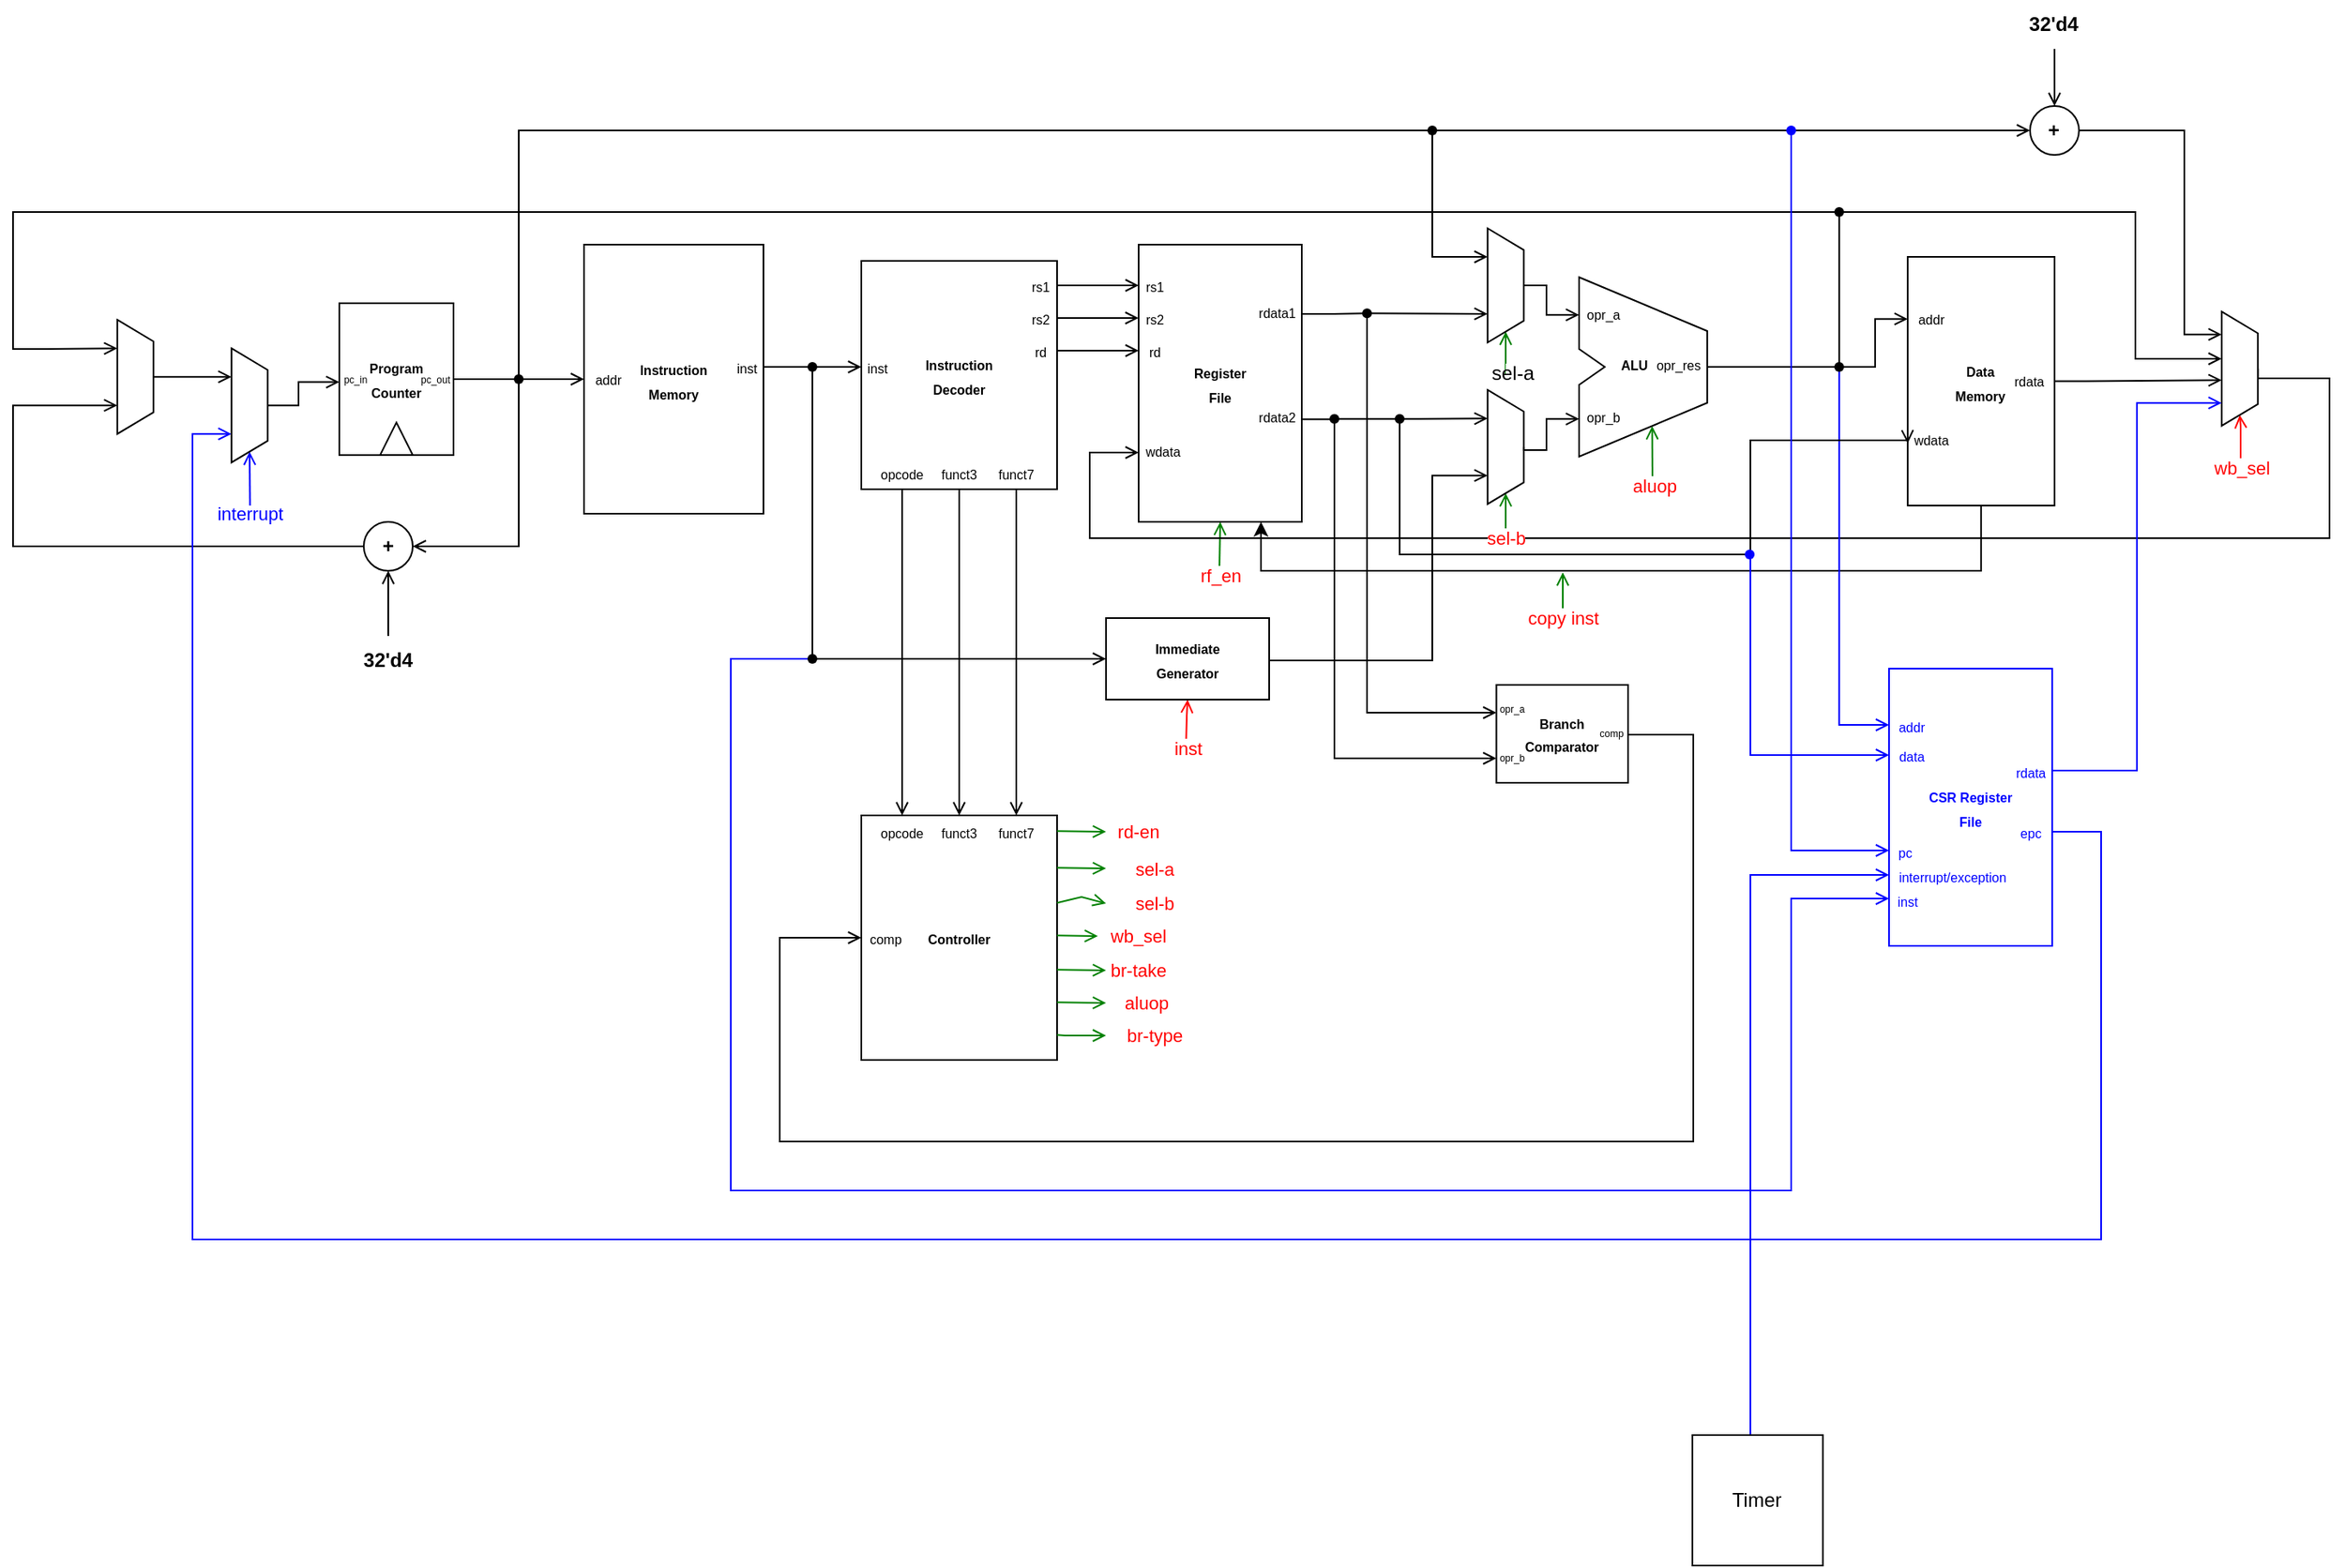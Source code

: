 <mxfile version="22.1.7" type="device">
  <diagram name="Page-1" id="FQ7vzqULt2XKo3BVyRkS">
    <mxGraphModel dx="1818" dy="390" grid="1" gridSize="10" guides="1" tooltips="1" connect="1" arrows="1" fold="1" page="1" pageScale="1" pageWidth="850" pageHeight="1100" math="0" shadow="0">
      <root>
        <mxCell id="0" />
        <mxCell id="1" parent="0" />
        <mxCell id="e-6Uy4bW49nk9TyTIGqh-1" style="edgeStyle=orthogonalEdgeStyle;shape=connector;rounded=0;orthogonalLoop=1;jettySize=auto;html=1;exitX=0.5;exitY=1;exitDx=0;exitDy=0;exitPerimeter=0;labelBackgroundColor=default;strokeColor=GREEN;align=center;verticalAlign=middle;fontFamily=Helvetica;fontSize=11;fontColor=blue;endArrow=open;entryX=0.5;entryY=1;entryDx=0;entryDy=0;entryPerimeter=0;endFill=0;" edge="1" parent="1" target="e-6Uy4bW49nk9TyTIGqh-3">
          <mxGeometry relative="1" as="geometry">
            <mxPoint x="454.5" y="420" as="sourcePoint" />
          </mxGeometry>
        </mxCell>
        <mxCell id="e-6Uy4bW49nk9TyTIGqh-2" value="&lt;font color=&quot;#ff0000&quot;&gt;rf_en&lt;/font&gt;" style="edgeLabel;html=1;align=center;verticalAlign=middle;resizable=0;points=[];fontSize=11;fontFamily=Helvetica;fontColor=default;strokeColor=#330066;" connectable="0" vertex="1" parent="e-6Uy4bW49nk9TyTIGqh-1">
          <mxGeometry x="-0.74" relative="1" as="geometry">
            <mxPoint y="6" as="offset" />
          </mxGeometry>
        </mxCell>
        <mxCell id="e-6Uy4bW49nk9TyTIGqh-3" value="&lt;b style=&quot;font-size: 8px;&quot;&gt;Register &lt;br&gt;File&lt;/b&gt;" style="rounded=0;whiteSpace=wrap;html=1;points=[[0,0,0,0,0],[0,0.25,0,0,0],[0,0.5,0,0,0],[0,0.75,0,0,0],[0,1,0,0,0],[0.25,0,0,0,0],[0.25,1,0,0,0],[0.5,0,0,0,0],[0.5,1,0,0,0],[0.75,0,0,0,0],[0.75,1,0,0,0],[1,0,0,0,0],[1,0.25,0,0,0],[1,0.5,0,0,0],[1,0.63,0,0,0],[1,0.75,0,0,0],[1,1,0,0,0]];" vertex="1" parent="1">
          <mxGeometry x="405" y="220" width="100" height="170" as="geometry" />
        </mxCell>
        <mxCell id="e-6Uy4bW49nk9TyTIGqh-4" value="&lt;b style=&quot;font-size: 8px;&quot;&gt;Instruction &lt;br&gt;Memory&lt;/b&gt;" style="rounded=0;whiteSpace=wrap;html=1;" vertex="1" parent="1">
          <mxGeometry x="65" y="220" width="110" height="165" as="geometry" />
        </mxCell>
        <mxCell id="e-6Uy4bW49nk9TyTIGqh-5" value="&lt;font style=&quot;font-size: 8px;&quot;&gt;&lt;b&gt;Instruction&lt;br&gt;Decoder&lt;/b&gt;&lt;/font&gt;" style="rounded=0;whiteSpace=wrap;html=1;" vertex="1" parent="1">
          <mxGeometry x="235" y="230" width="120" height="140" as="geometry" />
        </mxCell>
        <mxCell id="e-6Uy4bW49nk9TyTIGqh-6" style="edgeStyle=orthogonalEdgeStyle;rounded=0;orthogonalLoop=1;jettySize=auto;html=1;exitX=1;exitY=0.5;exitDx=0;exitDy=0;entryX=0;entryY=0.5;entryDx=0;entryDy=0;endArrow=open;endFill=0;" edge="1" parent="1" source="e-6Uy4bW49nk9TyTIGqh-18" target="e-6Uy4bW49nk9TyTIGqh-17">
          <mxGeometry relative="1" as="geometry" />
        </mxCell>
        <mxCell id="e-6Uy4bW49nk9TyTIGqh-7" value="&lt;font style=&quot;font-size: 8px;&quot;&gt;rs1&lt;/font&gt;" style="text;html=1;strokeColor=none;fillColor=none;align=center;verticalAlign=middle;whiteSpace=wrap;rounded=0;" vertex="1" parent="1">
          <mxGeometry x="405" y="240" width="20" height="10" as="geometry" />
        </mxCell>
        <mxCell id="e-6Uy4bW49nk9TyTIGqh-8" value="&lt;font style=&quot;font-size: 8px;&quot;&gt;rs2&lt;/font&gt;" style="text;html=1;strokeColor=none;fillColor=none;align=center;verticalAlign=middle;whiteSpace=wrap;rounded=0;" vertex="1" parent="1">
          <mxGeometry x="405" y="265" width="20" as="geometry" />
        </mxCell>
        <mxCell id="e-6Uy4bW49nk9TyTIGqh-9" value="&lt;font style=&quot;font-size: 8px;&quot;&gt;rd&lt;/font&gt;" style="text;html=1;strokeColor=none;fillColor=none;align=center;verticalAlign=middle;whiteSpace=wrap;rounded=0;" vertex="1" parent="1">
          <mxGeometry x="405" y="280" width="20" height="10" as="geometry" />
        </mxCell>
        <mxCell id="e-6Uy4bW49nk9TyTIGqh-10" value="&lt;font style=&quot;font-size: 8px;&quot;&gt;wdata&lt;/font&gt;" style="text;html=1;strokeColor=none;fillColor=none;align=center;verticalAlign=middle;whiteSpace=wrap;rounded=0;" vertex="1" parent="1">
          <mxGeometry x="405" y="341.1" width="30" height="10" as="geometry" />
        </mxCell>
        <mxCell id="e-6Uy4bW49nk9TyTIGqh-11" value="" style="endArrow=open;html=1;rounded=0;entryX=0;entryY=0.5;entryDx=0;entryDy=0;exitX=1;exitY=0.5;exitDx=0;exitDy=0;endFill=0;" edge="1" parent="1" source="e-6Uy4bW49nk9TyTIGqh-14" target="e-6Uy4bW49nk9TyTIGqh-7">
          <mxGeometry width="50" height="50" relative="1" as="geometry">
            <mxPoint x="355" y="250" as="sourcePoint" />
            <mxPoint x="405" y="200" as="targetPoint" />
          </mxGeometry>
        </mxCell>
        <mxCell id="e-6Uy4bW49nk9TyTIGqh-12" value="" style="endArrow=open;html=1;rounded=0;entryX=-0.004;entryY=0;entryDx=0;entryDy=0;entryPerimeter=0;exitX=1;exitY=0.5;exitDx=0;exitDy=0;endFill=0;" edge="1" parent="1" source="e-6Uy4bW49nk9TyTIGqh-16" target="e-6Uy4bW49nk9TyTIGqh-8">
          <mxGeometry width="50" height="50" relative="1" as="geometry">
            <mxPoint x="355" y="265" as="sourcePoint" />
            <mxPoint x="415" y="245" as="targetPoint" />
          </mxGeometry>
        </mxCell>
        <mxCell id="e-6Uy4bW49nk9TyTIGqh-13" value="" style="endArrow=open;html=1;rounded=0;exitX=1;exitY=0.5;exitDx=0;exitDy=0;entryX=0;entryY=0.5;entryDx=0;entryDy=0;endFill=0;" edge="1" parent="1" source="e-6Uy4bW49nk9TyTIGqh-15" target="e-6Uy4bW49nk9TyTIGqh-9">
          <mxGeometry width="50" height="50" relative="1" as="geometry">
            <mxPoint x="375" y="275" as="sourcePoint" />
            <mxPoint x="425" y="225" as="targetPoint" />
          </mxGeometry>
        </mxCell>
        <mxCell id="e-6Uy4bW49nk9TyTIGqh-14" value="&lt;font style=&quot;font-size: 8px;&quot;&gt;rs1&lt;/font&gt;" style="text;html=1;strokeColor=none;fillColor=none;align=center;verticalAlign=middle;whiteSpace=wrap;rounded=0;" vertex="1" parent="1">
          <mxGeometry x="335" y="240" width="20" height="10" as="geometry" />
        </mxCell>
        <mxCell id="e-6Uy4bW49nk9TyTIGqh-15" value="&lt;font style=&quot;font-size: 8px;&quot;&gt;rd&lt;/font&gt;" style="text;html=1;strokeColor=none;fillColor=none;align=center;verticalAlign=middle;whiteSpace=wrap;rounded=0;" vertex="1" parent="1">
          <mxGeometry x="335" y="280" width="20" height="10" as="geometry" />
        </mxCell>
        <mxCell id="e-6Uy4bW49nk9TyTIGqh-16" value="&lt;font style=&quot;font-size: 8px;&quot;&gt;rs2&lt;/font&gt;" style="text;html=1;strokeColor=none;fillColor=none;align=center;verticalAlign=middle;whiteSpace=wrap;rounded=0;" vertex="1" parent="1">
          <mxGeometry x="335" y="260" width="20" height="10" as="geometry" />
        </mxCell>
        <mxCell id="e-6Uy4bW49nk9TyTIGqh-17" value="&lt;font style=&quot;font-size: 8px;&quot;&gt;inst&lt;/font&gt;" style="text;html=1;strokeColor=none;fillColor=none;align=center;verticalAlign=middle;whiteSpace=wrap;rounded=0;" vertex="1" parent="1">
          <mxGeometry x="235" y="290" width="20" height="10" as="geometry" />
        </mxCell>
        <mxCell id="e-6Uy4bW49nk9TyTIGqh-18" value="&lt;font style=&quot;font-size: 8px;&quot;&gt;inst&lt;/font&gt;" style="text;html=1;strokeColor=none;fillColor=none;align=center;verticalAlign=middle;whiteSpace=wrap;rounded=0;" vertex="1" parent="1">
          <mxGeometry x="155" y="290" width="20" height="10" as="geometry" />
        </mxCell>
        <mxCell id="e-6Uy4bW49nk9TyTIGqh-19" style="edgeStyle=orthogonalEdgeStyle;rounded=0;orthogonalLoop=1;jettySize=auto;html=1;entryX=0.5;entryY=0;entryDx=0;entryDy=0;endArrow=open;endFill=0;" edge="1" parent="1" source="e-6Uy4bW49nk9TyTIGqh-20" target="e-6Uy4bW49nk9TyTIGqh-28">
          <mxGeometry relative="1" as="geometry">
            <mxPoint x="375" y="600.92" as="targetPoint" />
            <Array as="points">
              <mxPoint x="260" y="570" />
              <mxPoint x="260" y="570" />
            </Array>
          </mxGeometry>
        </mxCell>
        <mxCell id="e-6Uy4bW49nk9TyTIGqh-20" value="&lt;font style=&quot;font-size: 8px;&quot;&gt;opcode&lt;/font&gt;" style="text;html=1;strokeColor=none;fillColor=none;align=center;verticalAlign=middle;whiteSpace=wrap;rounded=0;" vertex="1" parent="1">
          <mxGeometry x="245" y="350" width="30" height="20" as="geometry" />
        </mxCell>
        <mxCell id="e-6Uy4bW49nk9TyTIGqh-21" style="edgeStyle=orthogonalEdgeStyle;rounded=0;orthogonalLoop=1;jettySize=auto;html=1;exitX=0.5;exitY=1;exitDx=0;exitDy=0;entryX=0.5;entryY=0;entryDx=0;entryDy=0;endArrow=open;endFill=0;" edge="1" parent="1" source="e-6Uy4bW49nk9TyTIGqh-22" target="e-6Uy4bW49nk9TyTIGqh-29">
          <mxGeometry relative="1" as="geometry" />
        </mxCell>
        <mxCell id="e-6Uy4bW49nk9TyTIGqh-22" value="&lt;font style=&quot;font-size: 8px;&quot;&gt;funct3&lt;/font&gt;" style="text;html=1;strokeColor=none;fillColor=none;align=center;verticalAlign=middle;whiteSpace=wrap;rounded=0;" vertex="1" parent="1">
          <mxGeometry x="280" y="350" width="30" height="20" as="geometry" />
        </mxCell>
        <mxCell id="e-6Uy4bW49nk9TyTIGqh-23" style="edgeStyle=orthogonalEdgeStyle;rounded=0;orthogonalLoop=1;jettySize=auto;html=1;exitX=0.5;exitY=1;exitDx=0;exitDy=0;entryX=0.5;entryY=0;entryDx=0;entryDy=0;endArrow=open;endFill=0;" edge="1" parent="1" source="e-6Uy4bW49nk9TyTIGqh-24" target="e-6Uy4bW49nk9TyTIGqh-30">
          <mxGeometry relative="1" as="geometry" />
        </mxCell>
        <mxCell id="e-6Uy4bW49nk9TyTIGqh-24" value="&lt;font style=&quot;font-size: 8px;&quot;&gt;funct7&lt;/font&gt;" style="text;html=1;strokeColor=none;fillColor=none;align=center;verticalAlign=middle;whiteSpace=wrap;rounded=0;" vertex="1" parent="1">
          <mxGeometry x="315" y="350" width="30" height="20" as="geometry" />
        </mxCell>
        <mxCell id="e-6Uy4bW49nk9TyTIGqh-25" style="edgeStyle=orthogonalEdgeStyle;rounded=0;orthogonalLoop=1;jettySize=auto;html=1;entryX=0.57;entryY=0.83;entryDx=0;entryDy=0;entryPerimeter=0;strokeColor=GREEN;endArrow=open;endFill=0;" edge="1" parent="1" target="e-6Uy4bW49nk9TyTIGqh-32">
          <mxGeometry relative="1" as="geometry">
            <mxPoint x="685" y="400" as="targetPoint" />
            <mxPoint x="720" y="370" as="sourcePoint" />
          </mxGeometry>
        </mxCell>
        <mxCell id="e-6Uy4bW49nk9TyTIGqh-26" value="&lt;font color=&quot;#ff0000&quot;&gt;aluop&lt;/font&gt;" style="edgeLabel;html=1;align=center;verticalAlign=middle;resizable=0;points=[];fontSize=11;fontFamily=Helvetica;fontColor=GREEN;" connectable="0" vertex="1" parent="e-6Uy4bW49nk9TyTIGqh-25">
          <mxGeometry x="-0.888" relative="1" as="geometry">
            <mxPoint x="1" as="offset" />
          </mxGeometry>
        </mxCell>
        <mxCell id="e-6Uy4bW49nk9TyTIGqh-27" value="&lt;font style=&quot;font-size: 8px;&quot;&gt;&lt;b&gt;Controller&lt;/b&gt;&lt;/font&gt;" style="rounded=0;whiteSpace=wrap;html=1;points=[[0,0,0,0,0],[0,0.25,0,0,0],[0,0.5,0,0,0],[0,0.75,0,0,0],[0,1,0,0,0],[0.25,0,0,0,0],[0.25,1,0,0,0],[0.5,0,0,0,0],[0.5,1,0,0,0],[0.75,0,0,0,0],[0.75,1,0,0,0],[1,0.12,0,0,0],[1,0.31,0,0,0],[1,0.5,0,0,0],[1,0.69,0,0,0],[1,0.88,0,0,0]];" vertex="1" parent="1">
          <mxGeometry x="235" y="570" width="120" height="150" as="geometry" />
        </mxCell>
        <mxCell id="e-6Uy4bW49nk9TyTIGqh-28" value="&lt;font style=&quot;font-size: 8px;&quot;&gt;opcode&lt;/font&gt;" style="text;html=1;strokeColor=none;fillColor=none;align=center;verticalAlign=middle;whiteSpace=wrap;rounded=0;" vertex="1" parent="1">
          <mxGeometry x="245" y="570" width="30" height="20" as="geometry" />
        </mxCell>
        <mxCell id="e-6Uy4bW49nk9TyTIGqh-29" value="&lt;font style=&quot;font-size: 8px;&quot;&gt;funct3&lt;/font&gt;" style="text;html=1;strokeColor=none;fillColor=none;align=center;verticalAlign=middle;whiteSpace=wrap;rounded=0;" vertex="1" parent="1">
          <mxGeometry x="280" y="570" width="30" height="20" as="geometry" />
        </mxCell>
        <mxCell id="e-6Uy4bW49nk9TyTIGqh-30" value="&lt;font style=&quot;font-size: 8px;&quot;&gt;funct7&lt;/font&gt;" style="text;html=1;strokeColor=none;fillColor=none;align=center;verticalAlign=middle;whiteSpace=wrap;rounded=0;horizontal=1;" vertex="1" parent="1">
          <mxGeometry x="315" y="570" width="30" height="20" as="geometry" />
        </mxCell>
        <mxCell id="e-6Uy4bW49nk9TyTIGqh-31" style="edgeStyle=orthogonalEdgeStyle;rounded=0;orthogonalLoop=1;jettySize=auto;html=1;exitDx=0;exitDy=0;exitPerimeter=0;entryX=0;entryY=0.25;entryDx=0;entryDy=0;endArrow=open;endFill=0;" edge="1" parent="1" source="e-6Uy4bW49nk9TyTIGqh-42" target="e-6Uy4bW49nk9TyTIGqh-37">
          <mxGeometry relative="1" as="geometry">
            <Array as="points">
              <mxPoint x="856.43" y="295" />
              <mxPoint x="856.43" y="265" />
            </Array>
          </mxGeometry>
        </mxCell>
        <mxCell id="e-6Uy4bW49nk9TyTIGqh-32" value="" style="verticalLabelPosition=bottom;verticalAlign=top;html=1;shape=mxgraph.basic.polygon;polyCoords=[[0,0],[1,0.3],[1,0.5],[1,0.7],[0,1],[0,0.6],[0.2,0.5],[0,0.4]];polyline=0;shadow=0;aspect=fixed;points=[[0,0.21,0,0,0],[0,0.79,0,0,0],[0.57,0.83,0,0,0],[1,0.5,0,0,0]];" vertex="1" parent="1">
          <mxGeometry x="675" y="240" width="78.57" height="110" as="geometry" />
        </mxCell>
        <mxCell id="e-6Uy4bW49nk9TyTIGqh-33" style="edgeStyle=orthogonalEdgeStyle;rounded=0;orthogonalLoop=1;jettySize=auto;html=1;exitDx=0;exitDy=0;entryX=0.75;entryY=1;entryDx=0;entryDy=0;endArrow=open;endFill=0;" edge="1" parent="1" source="e-6Uy4bW49nk9TyTIGqh-95" target="e-6Uy4bW49nk9TyTIGqh-71">
          <mxGeometry relative="1" as="geometry">
            <Array as="points">
              <mxPoint x="545" y="263" />
            </Array>
          </mxGeometry>
        </mxCell>
        <mxCell id="e-6Uy4bW49nk9TyTIGqh-34" style="edgeStyle=orthogonalEdgeStyle;rounded=0;orthogonalLoop=1;jettySize=auto;html=1;exitX=1;exitY=0.5;exitDx=0;exitDy=0;entryX=0.6;entryY=1;entryDx=0;entryDy=0;entryPerimeter=0;endArrow=open;endFill=0;" edge="1" parent="1" source="e-6Uy4bW49nk9TyTIGqh-37" target="e-6Uy4bW49nk9TyTIGqh-126">
          <mxGeometry relative="1" as="geometry">
            <mxPoint x="1067.055" y="333.295" as="targetPoint" />
            <Array as="points">
              <mxPoint x="986" y="303" />
              <mxPoint x="1069" y="303" />
            </Array>
          </mxGeometry>
        </mxCell>
        <mxCell id="e-6Uy4bW49nk9TyTIGqh-157" style="edgeStyle=orthogonalEdgeStyle;rounded=0;orthogonalLoop=1;jettySize=auto;html=1;entryX=0.75;entryY=1;entryDx=0;entryDy=0;entryPerimeter=0;" edge="1" parent="1" source="e-6Uy4bW49nk9TyTIGqh-37" target="e-6Uy4bW49nk9TyTIGqh-3">
          <mxGeometry relative="1" as="geometry">
            <mxPoint x="921" y="440" as="targetPoint" />
            <Array as="points">
              <mxPoint x="921" y="420" />
              <mxPoint x="480" y="420" />
            </Array>
          </mxGeometry>
        </mxCell>
        <mxCell id="e-6Uy4bW49nk9TyTIGqh-37" value="&lt;font style=&quot;font-size: 8px;&quot;&gt;&lt;b&gt;Data&lt;br&gt;Memory&lt;/b&gt;&lt;/font&gt;" style="whiteSpace=wrap;html=1;" vertex="1" parent="1">
          <mxGeometry x="876.43" y="227.5" width="90" height="152.5" as="geometry" />
        </mxCell>
        <mxCell id="e-6Uy4bW49nk9TyTIGqh-38" style="edgeStyle=orthogonalEdgeStyle;shape=connector;rounded=0;orthogonalLoop=1;jettySize=auto;html=1;exitX=0.5;exitY=0;exitDx=0;exitDy=0;labelBackgroundColor=default;strokeColor=#000000;align=center;verticalAlign=middle;fontFamily=Helvetica;fontSize=11;fontColor=default;endArrow=open;entryX=0;entryY=0.75;entryDx=0;entryDy=0;entryPerimeter=0;endFill=0;" edge="1" parent="1" source="e-6Uy4bW49nk9TyTIGqh-126" target="e-6Uy4bW49nk9TyTIGqh-3">
          <mxGeometry relative="1" as="geometry">
            <mxPoint x="825" y="541.333" as="targetPoint" />
            <mxPoint x="1095.805" y="302.495" as="sourcePoint" />
            <Array as="points">
              <mxPoint x="1091" y="302" />
              <mxPoint x="1135" y="302" />
              <mxPoint x="1135" y="400" />
              <mxPoint x="375" y="400" />
              <mxPoint x="375" y="348" />
            </Array>
          </mxGeometry>
        </mxCell>
        <mxCell id="e-6Uy4bW49nk9TyTIGqh-39" value="" style="edgeStyle=orthogonalEdgeStyle;rounded=0;orthogonalLoop=1;jettySize=auto;html=1;exitX=1;exitY=0.5;exitDx=0;exitDy=0;entryDx=0;entryDy=0;endArrow=none;endFill=0;entryX=0.434;entryY=0.63;entryPerimeter=0;exitPerimeter=0;" edge="1" parent="1" source="e-6Uy4bW49nk9TyTIGqh-32" target="e-6Uy4bW49nk9TyTIGqh-42">
          <mxGeometry relative="1" as="geometry">
            <mxPoint x="805.0" y="295" as="sourcePoint" />
            <mxPoint x="805.0" y="304.86" as="targetPoint" />
            <Array as="points">
              <mxPoint x="785" y="295" />
              <mxPoint x="785" y="295" />
            </Array>
          </mxGeometry>
        </mxCell>
        <mxCell id="e-6Uy4bW49nk9TyTIGqh-40" style="edgeStyle=orthogonalEdgeStyle;rounded=0;orthogonalLoop=1;jettySize=auto;html=1;entryX=0.4;entryY=1;entryDx=0;entryDy=0;entryPerimeter=0;endArrow=open;endFill=0;" edge="1" parent="1" source="e-6Uy4bW49nk9TyTIGqh-104" target="e-6Uy4bW49nk9TyTIGqh-126">
          <mxGeometry relative="1" as="geometry">
            <mxPoint x="1067.055" y="302.495" as="targetPoint" />
            <Array as="points">
              <mxPoint x="1016" y="200" />
              <mxPoint x="1016" y="290" />
              <mxPoint x="1069" y="290" />
            </Array>
          </mxGeometry>
        </mxCell>
        <mxCell id="e-6Uy4bW49nk9TyTIGqh-41" style="edgeStyle=orthogonalEdgeStyle;shape=connector;rounded=0;orthogonalLoop=1;jettySize=auto;html=1;entryX=0;entryY=0.5;entryDx=0;entryDy=0;labelBackgroundColor=default;strokeColor=#0000ff;align=center;verticalAlign=middle;fontFamily=Helvetica;fontSize=11;fontColor=default;endArrow=open;endFill=0;" edge="1" parent="1" source="e-6Uy4bW49nk9TyTIGqh-42" target="e-6Uy4bW49nk9TyTIGqh-113">
          <mxGeometry relative="1" as="geometry">
            <Array as="points">
              <mxPoint x="835" y="295" />
              <mxPoint x="835" y="515" />
            </Array>
          </mxGeometry>
        </mxCell>
        <mxCell id="e-6Uy4bW49nk9TyTIGqh-42" value="" style="shape=waypoint;sketch=0;fillStyle=solid;size=6;pointerEvents=1;points=[];fillColor=none;resizable=0;rotatable=0;perimeter=centerPerimeter;snapToPoint=1;" vertex="1" parent="1">
          <mxGeometry x="824.43" y="285" width="20" height="20" as="geometry" />
        </mxCell>
        <mxCell id="e-6Uy4bW49nk9TyTIGqh-43" style="edgeStyle=orthogonalEdgeStyle;rounded=0;orthogonalLoop=1;jettySize=auto;html=1;entryX=0;entryY=0.5;entryDx=0;entryDy=0;endArrow=open;endFill=0;" edge="1" parent="1" source="e-6Uy4bW49nk9TyTIGqh-51" target="e-6Uy4bW49nk9TyTIGqh-4">
          <mxGeometry relative="1" as="geometry" />
        </mxCell>
        <mxCell id="e-6Uy4bW49nk9TyTIGqh-44" value="&lt;font style=&quot;font-size: 8px;&quot;&gt;&lt;b&gt;Program&lt;br&gt;Counter&lt;/b&gt;&lt;/font&gt;" style="rounded=0;whiteSpace=wrap;html=1;" vertex="1" parent="1">
          <mxGeometry x="-85" y="255.93" width="70" height="93.13" as="geometry" />
        </mxCell>
        <mxCell id="e-6Uy4bW49nk9TyTIGqh-45" value="" style="triangle;whiteSpace=wrap;html=1;rotation=-90;" vertex="1" parent="1">
          <mxGeometry x="-60" y="329.06" width="20" height="20" as="geometry" />
        </mxCell>
        <mxCell id="e-6Uy4bW49nk9TyTIGqh-46" value="&lt;b&gt;+&lt;/b&gt;" style="ellipse;whiteSpace=wrap;html=1;aspect=fixed;" vertex="1" parent="1">
          <mxGeometry x="951.43" y="135" width="30" height="30" as="geometry" />
        </mxCell>
        <mxCell id="e-6Uy4bW49nk9TyTIGqh-47" style="edgeStyle=orthogonalEdgeStyle;rounded=0;orthogonalLoop=1;jettySize=auto;html=1;entryX=0.2;entryY=1;entryDx=0;entryDy=0;entryPerimeter=0;endArrow=open;endFill=0;" edge="1" parent="1" source="e-6Uy4bW49nk9TyTIGqh-46" target="e-6Uy4bW49nk9TyTIGqh-126">
          <mxGeometry relative="1" as="geometry">
            <mxPoint x="1067.055" y="271.695" as="targetPoint" />
            <Array as="points">
              <mxPoint x="1046" y="150" />
              <mxPoint x="1046" y="275" />
            </Array>
          </mxGeometry>
        </mxCell>
        <mxCell id="e-6Uy4bW49nk9TyTIGqh-48" value="" style="edgeStyle=orthogonalEdgeStyle;rounded=0;orthogonalLoop=1;jettySize=auto;html=1;entryDx=0;entryDy=0;endArrow=none;endFill=0;" edge="1" parent="1" source="e-6Uy4bW49nk9TyTIGqh-44" target="e-6Uy4bW49nk9TyTIGqh-51">
          <mxGeometry relative="1" as="geometry">
            <mxPoint x="-15" y="302" as="sourcePoint" />
            <mxPoint x="65" y="303" as="targetPoint" />
          </mxGeometry>
        </mxCell>
        <mxCell id="e-6Uy4bW49nk9TyTIGqh-49" style="edgeStyle=orthogonalEdgeStyle;rounded=0;orthogonalLoop=1;jettySize=auto;html=1;entryX=0;entryY=0.5;entryDx=0;entryDy=0;endArrow=open;endFill=0;" edge="1" parent="1" source="e-6Uy4bW49nk9TyTIGqh-124" target="e-6Uy4bW49nk9TyTIGqh-46">
          <mxGeometry relative="1" as="geometry">
            <mxPoint x="816.43" y="160" as="targetPoint" />
            <Array as="points">
              <mxPoint x="816.43" y="150" />
              <mxPoint x="816.43" y="150" />
            </Array>
          </mxGeometry>
        </mxCell>
        <mxCell id="e-6Uy4bW49nk9TyTIGqh-50" style="edgeStyle=orthogonalEdgeStyle;rounded=0;orthogonalLoop=1;jettySize=auto;html=1;entryX=1;entryY=0.5;entryDx=0;entryDy=0;endArrow=open;endFill=0;" edge="1" parent="1" source="e-6Uy4bW49nk9TyTIGqh-51" target="e-6Uy4bW49nk9TyTIGqh-53">
          <mxGeometry relative="1" as="geometry">
            <Array as="points">
              <mxPoint x="25" y="405" />
            </Array>
          </mxGeometry>
        </mxCell>
        <mxCell id="e-6Uy4bW49nk9TyTIGqh-51" value="" style="shape=waypoint;sketch=0;fillStyle=solid;size=6;pointerEvents=1;points=[];fillColor=none;resizable=0;rotatable=0;perimeter=centerPerimeter;snapToPoint=1;" vertex="1" parent="1">
          <mxGeometry x="15" y="292.5" width="20" height="20" as="geometry" />
        </mxCell>
        <mxCell id="e-6Uy4bW49nk9TyTIGqh-52" style="edgeStyle=orthogonalEdgeStyle;rounded=0;orthogonalLoop=1;jettySize=auto;html=1;exitX=0.5;exitY=0;exitDx=0;exitDy=0;entryX=0.25;entryY=1;entryDx=0;entryDy=0;endArrow=open;endFill=0;" edge="1" parent="1" source="e-6Uy4bW49nk9TyTIGqh-80" target="e-6Uy4bW49nk9TyTIGqh-144">
          <mxGeometry relative="1" as="geometry">
            <Array as="points" />
          </mxGeometry>
        </mxCell>
        <mxCell id="e-6Uy4bW49nk9TyTIGqh-53" value="&lt;b&gt;+&lt;/b&gt;" style="ellipse;whiteSpace=wrap;html=1;aspect=fixed;" vertex="1" parent="1">
          <mxGeometry x="-70" y="390" width="30" height="30" as="geometry" />
        </mxCell>
        <mxCell id="e-6Uy4bW49nk9TyTIGqh-54" style="edgeStyle=orthogonalEdgeStyle;rounded=0;orthogonalLoop=1;jettySize=auto;html=1;entryX=0.5;entryY=1;entryDx=0;entryDy=0;endArrow=open;endFill=0;" edge="1" parent="1" source="e-6Uy4bW49nk9TyTIGqh-55" target="e-6Uy4bW49nk9TyTIGqh-53">
          <mxGeometry relative="1" as="geometry" />
        </mxCell>
        <mxCell id="e-6Uy4bW49nk9TyTIGqh-55" value="&lt;b&gt;32&#39;d4&lt;/b&gt;" style="text;html=1;strokeColor=none;fillColor=none;align=center;verticalAlign=middle;whiteSpace=wrap;rounded=0;" vertex="1" parent="1">
          <mxGeometry x="-85" y="460" width="60" height="30" as="geometry" />
        </mxCell>
        <mxCell id="e-6Uy4bW49nk9TyTIGqh-56" style="edgeStyle=orthogonalEdgeStyle;rounded=0;orthogonalLoop=1;jettySize=auto;html=1;entryX=0.5;entryY=0;entryDx=0;entryDy=0;endArrow=open;endFill=0;" edge="1" parent="1" source="e-6Uy4bW49nk9TyTIGqh-57" target="e-6Uy4bW49nk9TyTIGqh-46">
          <mxGeometry relative="1" as="geometry" />
        </mxCell>
        <mxCell id="e-6Uy4bW49nk9TyTIGqh-57" value="&lt;b&gt;32&#39;d4&lt;/b&gt;" style="text;html=1;strokeColor=none;fillColor=none;align=center;verticalAlign=middle;whiteSpace=wrap;rounded=0;" vertex="1" parent="1">
          <mxGeometry x="936.43" y="70" width="60" height="30" as="geometry" />
        </mxCell>
        <mxCell id="e-6Uy4bW49nk9TyTIGqh-58" value="&lt;font style=&quot;font-size: 8px;&quot;&gt;addr&lt;/font&gt;" style="text;html=1;strokeColor=none;fillColor=none;align=center;verticalAlign=middle;whiteSpace=wrap;rounded=0;" vertex="1" parent="1">
          <mxGeometry x="65" y="297.49" width="30" height="10" as="geometry" />
        </mxCell>
        <mxCell id="e-6Uy4bW49nk9TyTIGqh-59" style="edgeStyle=orthogonalEdgeStyle;rounded=0;orthogonalLoop=1;jettySize=auto;html=1;entryX=1;entryY=0.5;entryDx=0;entryDy=0;strokeColor=GREEN;endArrow=open;endFill=0;" edge="1" parent="1" target="e-6Uy4bW49nk9TyTIGqh-61">
          <mxGeometry relative="1" as="geometry">
            <mxPoint x="630" y="400" as="sourcePoint" />
          </mxGeometry>
        </mxCell>
        <mxCell id="e-6Uy4bW49nk9TyTIGqh-60" value="&lt;font color=&quot;#ff0000&quot;&gt;sel-b&lt;/font&gt;" style="edgeLabel;html=1;align=center;verticalAlign=middle;resizable=0;points=[];fontSize=11;fontFamily=Helvetica;fontColor=default;" connectable="0" vertex="1" parent="e-6Uy4bW49nk9TyTIGqh-59">
          <mxGeometry x="-0.859" y="1" relative="1" as="geometry">
            <mxPoint x="1" y="2" as="offset" />
          </mxGeometry>
        </mxCell>
        <mxCell id="e-6Uy4bW49nk9TyTIGqh-61" value="" style="shape=trapezoid;perimeter=trapezoidPerimeter;whiteSpace=wrap;html=1;fixedSize=1;rotation=90;size=13.27;" vertex="1" parent="1">
          <mxGeometry x="595" y="333" width="70" height="22.2" as="geometry" />
        </mxCell>
        <mxCell id="e-6Uy4bW49nk9TyTIGqh-62" style="edgeStyle=orthogonalEdgeStyle;rounded=0;orthogonalLoop=1;jettySize=auto;html=1;exitX=0.5;exitY=0;exitDx=0;exitDy=0;exitPerimeter=0;entryX=0;entryY=0.79;entryDx=0;entryDy=0;entryPerimeter=0;endArrow=open;endFill=0;" edge="1" parent="1" source="e-6Uy4bW49nk9TyTIGqh-61" target="e-6Uy4bW49nk9TyTIGqh-32">
          <mxGeometry relative="1" as="geometry">
            <Array as="points">
              <mxPoint x="655" y="346" />
              <mxPoint x="655" y="327" />
            </Array>
          </mxGeometry>
        </mxCell>
        <mxCell id="e-6Uy4bW49nk9TyTIGqh-63" style="edgeStyle=orthogonalEdgeStyle;rounded=0;orthogonalLoop=1;jettySize=auto;html=1;entryX=0.75;entryY=1;entryDx=0;entryDy=0;exitX=1;exitY=0.5;exitDx=0;exitDy=0;endArrow=open;endFill=0;" edge="1" parent="1" source="e-6Uy4bW49nk9TyTIGqh-66" target="e-6Uy4bW49nk9TyTIGqh-61">
          <mxGeometry relative="1" as="geometry">
            <Array as="points">
              <mxPoint x="585" y="475" />
              <mxPoint x="585" y="362" />
            </Array>
          </mxGeometry>
        </mxCell>
        <mxCell id="e-6Uy4bW49nk9TyTIGqh-64" style="edgeStyle=orthogonalEdgeStyle;rounded=0;orthogonalLoop=1;jettySize=auto;html=1;strokeColor=#FF0000;endArrow=open;endFill=0;" edge="1" parent="1" target="e-6Uy4bW49nk9TyTIGqh-66">
          <mxGeometry relative="1" as="geometry">
            <mxPoint x="434" y="529" as="sourcePoint" />
          </mxGeometry>
        </mxCell>
        <mxCell id="e-6Uy4bW49nk9TyTIGqh-65" value="&lt;font color=&quot;#ff0000&quot;&gt;inst&lt;/font&gt;" style="edgeLabel;html=1;align=center;verticalAlign=middle;resizable=0;points=[];fontSize=11;fontFamily=Helvetica;fontColor=default;" connectable="0" vertex="1" parent="e-6Uy4bW49nk9TyTIGqh-64">
          <mxGeometry x="-0.64" y="1" relative="1" as="geometry">
            <mxPoint x="2" y="5" as="offset" />
          </mxGeometry>
        </mxCell>
        <mxCell id="e-6Uy4bW49nk9TyTIGqh-66" value="&lt;font style=&quot;font-size: 8px;&quot;&gt;&lt;b&gt;Immediate&lt;br&gt;Generator&lt;/b&gt;&lt;/font&gt;" style="rounded=0;whiteSpace=wrap;html=1;" vertex="1" parent="1">
          <mxGeometry x="385" y="449" width="100" height="50" as="geometry" />
        </mxCell>
        <mxCell id="e-6Uy4bW49nk9TyTIGqh-67" style="edgeStyle=orthogonalEdgeStyle;rounded=0;orthogonalLoop=1;jettySize=auto;html=1;entryX=0;entryY=0.5;entryDx=0;entryDy=0;endArrow=open;endFill=0;" edge="1" parent="1" source="e-6Uy4bW49nk9TyTIGqh-68" target="e-6Uy4bW49nk9TyTIGqh-66">
          <mxGeometry relative="1" as="geometry">
            <Array as="points">
              <mxPoint x="205" y="474" />
            </Array>
          </mxGeometry>
        </mxCell>
        <mxCell id="e-6Uy4bW49nk9TyTIGqh-68" value="" style="shape=waypoint;sketch=0;fillStyle=solid;size=6;pointerEvents=1;points=[];fillColor=none;resizable=0;rotatable=0;perimeter=centerPerimeter;snapToPoint=1;" vertex="1" parent="1">
          <mxGeometry x="195" y="285" width="20" height="20" as="geometry" />
        </mxCell>
        <mxCell id="e-6Uy4bW49nk9TyTIGqh-69" style="edgeStyle=orthogonalEdgeStyle;rounded=0;orthogonalLoop=1;jettySize=auto;html=1;entryX=1;entryY=0.5;entryDx=0;entryDy=0;strokeColor=GREEN;endArrow=open;endFill=0;" edge="1" parent="1" target="e-6Uy4bW49nk9TyTIGqh-71">
          <mxGeometry relative="1" as="geometry">
            <mxPoint x="630" y="300" as="sourcePoint" />
            <Array as="points">
              <mxPoint x="630" y="290" />
              <mxPoint x="630" y="290" />
            </Array>
          </mxGeometry>
        </mxCell>
        <mxCell id="e-6Uy4bW49nk9TyTIGqh-70" value="&lt;font color=&quot;#ff0000&quot;&gt;&amp;nbsp;&lt;/font&gt;" style="edgeLabel;html=1;align=center;verticalAlign=middle;resizable=0;points=[];fontSize=11;fontFamily=Helvetica;fontColor=default;fillColor=#190033;" connectable="0" vertex="1" parent="e-6Uy4bW49nk9TyTIGqh-69">
          <mxGeometry x="-0.907" y="-1" relative="1" as="geometry">
            <mxPoint as="offset" />
          </mxGeometry>
        </mxCell>
        <mxCell id="e-6Uy4bW49nk9TyTIGqh-71" value="" style="shape=trapezoid;perimeter=trapezoidPerimeter;whiteSpace=wrap;html=1;fixedSize=1;rotation=90;size=13.27;" vertex="1" parent="1">
          <mxGeometry x="595" y="233.9" width="70" height="22.2" as="geometry" />
        </mxCell>
        <mxCell id="e-6Uy4bW49nk9TyTIGqh-72" value="" style="edgeStyle=orthogonalEdgeStyle;rounded=0;orthogonalLoop=1;jettySize=auto;html=1;endArrow=none;endFill=0;" edge="1" parent="1" source="e-6Uy4bW49nk9TyTIGqh-97" target="e-6Uy4bW49nk9TyTIGqh-51">
          <mxGeometry relative="1" as="geometry">
            <mxPoint x="565" y="170" as="sourcePoint" />
            <mxPoint x="-145" y="285" as="targetPoint" />
            <Array as="points">
              <mxPoint x="25" y="150" />
            </Array>
          </mxGeometry>
        </mxCell>
        <mxCell id="e-6Uy4bW49nk9TyTIGqh-73" style="edgeStyle=orthogonalEdgeStyle;rounded=0;orthogonalLoop=1;jettySize=auto;html=1;entryX=0.25;entryY=1;entryDx=0;entryDy=0;endArrow=open;endFill=0;" edge="1" parent="1" source="e-6Uy4bW49nk9TyTIGqh-97" target="e-6Uy4bW49nk9TyTIGqh-71">
          <mxGeometry relative="1" as="geometry">
            <mxPoint x="585" y="170" as="sourcePoint" />
            <Array as="points">
              <mxPoint x="585" y="228" />
            </Array>
          </mxGeometry>
        </mxCell>
        <mxCell id="e-6Uy4bW49nk9TyTIGqh-74" style="edgeStyle=orthogonalEdgeStyle;rounded=0;orthogonalLoop=1;jettySize=auto;html=1;entryX=0;entryY=0.21;entryDx=0;entryDy=0;entryPerimeter=0;exitX=0.5;exitY=0;exitDx=0;exitDy=0;endArrow=open;endFill=0;" edge="1" parent="1" source="e-6Uy4bW49nk9TyTIGqh-71" target="e-6Uy4bW49nk9TyTIGqh-32">
          <mxGeometry relative="1" as="geometry">
            <mxPoint x="635" y="260" as="sourcePoint" />
            <Array as="points">
              <mxPoint x="655" y="245" />
              <mxPoint x="655" y="263" />
            </Array>
          </mxGeometry>
        </mxCell>
        <mxCell id="e-6Uy4bW49nk9TyTIGqh-75" style="edgeStyle=orthogonalEdgeStyle;shape=connector;rounded=0;orthogonalLoop=1;jettySize=auto;html=1;labelBackgroundColor=default;strokeColor=#000000;align=center;verticalAlign=middle;fontFamily=Helvetica;fontSize=11;fontColor=default;endArrow=open;exitX=1;exitY=0.75;exitDx=0;exitDy=0;entryX=0;entryY=0.5;entryDx=0;entryDy=0;endFill=0;" edge="1" parent="1" source="e-6Uy4bW49nk9TyTIGqh-82" target="e-6Uy4bW49nk9TyTIGqh-81">
          <mxGeometry relative="1" as="geometry">
            <mxPoint x="245" y="626.5" as="targetPoint" />
            <mxPoint x="755.71" y="521.5" as="sourcePoint" />
            <Array as="points">
              <mxPoint x="745" y="520" />
              <mxPoint x="745" y="770" />
              <mxPoint x="185" y="770" />
              <mxPoint x="185" y="645" />
            </Array>
          </mxGeometry>
        </mxCell>
        <mxCell id="e-6Uy4bW49nk9TyTIGqh-76" value="&lt;font style=&quot;font-size: 8px;&quot;&gt;&lt;b&gt;Branch&lt;br&gt;Comparator&lt;/b&gt;&lt;/font&gt;" style="whiteSpace=wrap;html=1;fontFamily=Helvetica;fontSize=11;fontColor=default;" vertex="1" parent="1">
          <mxGeometry x="624.29" y="490" width="80.71" height="60" as="geometry" />
        </mxCell>
        <mxCell id="e-6Uy4bW49nk9TyTIGqh-77" style="edgeStyle=orthogonalEdgeStyle;shape=connector;rounded=0;orthogonalLoop=1;jettySize=auto;html=1;entryX=0;entryY=1;entryDx=0;entryDy=0;labelBackgroundColor=default;strokeColor=#000000;align=center;verticalAlign=middle;fontFamily=Helvetica;fontSize=11;fontColor=default;endArrow=open;endFill=0;" edge="1" parent="1" source="e-6Uy4bW49nk9TyTIGqh-95" target="e-6Uy4bW49nk9TyTIGqh-83">
          <mxGeometry relative="1" as="geometry">
            <mxPoint x="635" y="280" as="sourcePoint" />
            <mxPoint x="675.0" y="507" as="targetPoint" />
            <Array as="points">
              <mxPoint x="545" y="507" />
            </Array>
          </mxGeometry>
        </mxCell>
        <mxCell id="e-6Uy4bW49nk9TyTIGqh-78" style="edgeStyle=orthogonalEdgeStyle;shape=connector;rounded=0;orthogonalLoop=1;jettySize=auto;html=1;labelBackgroundColor=default;strokeColor=#000000;align=center;verticalAlign=middle;fontFamily=Helvetica;fontSize=11;fontColor=default;endArrow=open;entryX=0;entryY=0.75;entryDx=0;entryDy=0;endFill=0;" edge="1" parent="1" source="e-6Uy4bW49nk9TyTIGqh-93" target="e-6Uy4bW49nk9TyTIGqh-76">
          <mxGeometry relative="1" as="geometry">
            <mxPoint x="615" y="250" as="targetPoint" />
            <mxPoint x="535" y="330" as="sourcePoint" />
            <Array as="points">
              <mxPoint x="525" y="535" />
            </Array>
          </mxGeometry>
        </mxCell>
        <mxCell id="e-6Uy4bW49nk9TyTIGqh-79" value="" style="edgeStyle=orthogonalEdgeStyle;rounded=0;orthogonalLoop=1;jettySize=auto;html=1;exitX=0;exitY=0.5;exitDx=0;exitDy=0;entryX=0.75;entryY=1;entryDx=0;entryDy=0;endArrow=open;endFill=0;" edge="1" parent="1" source="e-6Uy4bW49nk9TyTIGqh-53" target="e-6Uy4bW49nk9TyTIGqh-80">
          <mxGeometry relative="1" as="geometry">
            <mxPoint x="-70" y="405" as="sourcePoint" />
            <mxPoint x="-85" y="302" as="targetPoint" />
            <Array as="points">
              <mxPoint x="-285" y="405" />
              <mxPoint x="-285" y="319" />
            </Array>
          </mxGeometry>
        </mxCell>
        <mxCell id="e-6Uy4bW49nk9TyTIGqh-80" value="" style="shape=trapezoid;perimeter=trapezoidPerimeter;whiteSpace=wrap;html=1;fixedSize=1;rotation=90;size=13.27;" vertex="1" parent="1">
          <mxGeometry x="-245" y="290.0" width="70" height="22.2" as="geometry" />
        </mxCell>
        <mxCell id="e-6Uy4bW49nk9TyTIGqh-81" value="&lt;font style=&quot;font-size: 8px;&quot;&gt;comp&lt;/font&gt;" style="text;html=1;strokeColor=none;fillColor=none;align=center;verticalAlign=middle;whiteSpace=wrap;rounded=0;" vertex="1" parent="1">
          <mxGeometry x="235" y="635" width="30" height="20" as="geometry" />
        </mxCell>
        <mxCell id="e-6Uy4bW49nk9TyTIGqh-82" value="&lt;font style=&quot;font-size: 6px;&quot;&gt;comp&lt;/font&gt;" style="text;html=1;strokeColor=none;fillColor=none;align=center;verticalAlign=middle;whiteSpace=wrap;rounded=0;" vertex="1" parent="1">
          <mxGeometry x="685" y="513" width="20" height="10" as="geometry" />
        </mxCell>
        <mxCell id="e-6Uy4bW49nk9TyTIGqh-83" value="&lt;font style=&quot;font-size: 6px;&quot;&gt;opr_a&lt;/font&gt;" style="text;html=1;strokeColor=none;fillColor=none;align=center;verticalAlign=middle;whiteSpace=wrap;rounded=0;" vertex="1" parent="1">
          <mxGeometry x="624.29" y="499" width="20" height="8" as="geometry" />
        </mxCell>
        <mxCell id="e-6Uy4bW49nk9TyTIGqh-84" value="&lt;font style=&quot;font-size: 6px;&quot;&gt;opr_b&lt;/font&gt;" style="text;html=1;strokeColor=none;fillColor=none;align=center;verticalAlign=middle;whiteSpace=wrap;rounded=0;" vertex="1" parent="1">
          <mxGeometry x="624.29" y="529" width="20" height="8" as="geometry" />
        </mxCell>
        <mxCell id="e-6Uy4bW49nk9TyTIGqh-85" value="&lt;font style=&quot;font-size: 6px;&quot;&gt;pc_in&lt;/font&gt;" style="text;html=1;strokeColor=none;fillColor=none;align=center;verticalAlign=middle;whiteSpace=wrap;rounded=0;" vertex="1" parent="1">
          <mxGeometry x="-85" y="293" width="20" height="15" as="geometry" />
        </mxCell>
        <mxCell id="e-6Uy4bW49nk9TyTIGqh-86" value="&lt;font style=&quot;font-size: 6px;&quot;&gt;pc_out&lt;/font&gt;" style="text;html=1;strokeColor=none;fillColor=none;align=center;verticalAlign=middle;whiteSpace=wrap;rounded=0;" vertex="1" parent="1">
          <mxGeometry x="-37" y="296" width="22" height="10" as="geometry" />
        </mxCell>
        <mxCell id="e-6Uy4bW49nk9TyTIGqh-87" style="edgeStyle=orthogonalEdgeStyle;shape=connector;rounded=0;orthogonalLoop=1;jettySize=auto;html=1;entryX=0;entryY=0.75;entryDx=0;entryDy=0;labelBackgroundColor=default;strokeColor=#000000;align=center;verticalAlign=middle;fontFamily=Helvetica;fontSize=11;fontColor=default;endArrow=open;endFill=0;" edge="1" parent="1" source="e-6Uy4bW49nk9TyTIGqh-90" target="e-6Uy4bW49nk9TyTIGqh-37">
          <mxGeometry relative="1" as="geometry">
            <Array as="points">
              <mxPoint x="565" y="410" />
              <mxPoint x="780" y="410" />
              <mxPoint x="780" y="340" />
            </Array>
          </mxGeometry>
        </mxCell>
        <mxCell id="e-6Uy4bW49nk9TyTIGqh-88" value="&lt;font style=&quot;font-size: 8px;&quot;&gt;rdata2&lt;/font&gt;" style="text;html=1;strokeColor=none;fillColor=none;align=center;verticalAlign=middle;whiteSpace=wrap;rounded=0;" vertex="1" parent="1">
          <mxGeometry x="475" y="320" width="30" height="10" as="geometry" />
        </mxCell>
        <mxCell id="e-6Uy4bW49nk9TyTIGqh-89" value="&lt;font style=&quot;font-size: 8px;&quot;&gt;rdata1&lt;/font&gt;" style="text;html=1;strokeColor=none;fillColor=none;align=center;verticalAlign=middle;whiteSpace=wrap;rounded=0;" vertex="1" parent="1">
          <mxGeometry x="475" y="256.1" width="30" height="10" as="geometry" />
        </mxCell>
        <mxCell id="e-6Uy4bW49nk9TyTIGqh-90" value="" style="shape=waypoint;sketch=0;fillStyle=solid;size=6;pointerEvents=1;points=[];fillColor=none;resizable=0;rotatable=0;perimeter=centerPerimeter;snapToPoint=1;fontFamily=Helvetica;fontSize=11;fontColor=default;" vertex="1" parent="1">
          <mxGeometry x="555" y="316.87" width="20" height="20" as="geometry" />
        </mxCell>
        <mxCell id="e-6Uy4bW49nk9TyTIGqh-91" value="" style="edgeStyle=orthogonalEdgeStyle;rounded=0;orthogonalLoop=1;jettySize=auto;html=1;entryDx=0;entryDy=0;entryPerimeter=0;exitX=1;exitY=0.63;exitDx=0;exitDy=0;exitPerimeter=0;endArrow=none;endFill=0;" edge="1" parent="1" source="e-6Uy4bW49nk9TyTIGqh-3" target="e-6Uy4bW49nk9TyTIGqh-93">
          <mxGeometry relative="1" as="geometry">
            <mxPoint x="505" y="327" as="sourcePoint" />
            <mxPoint x="555" y="327" as="targetPoint" />
            <Array as="points" />
          </mxGeometry>
        </mxCell>
        <mxCell id="e-6Uy4bW49nk9TyTIGqh-92" style="edgeStyle=orthogonalEdgeStyle;shape=connector;rounded=0;orthogonalLoop=1;jettySize=auto;html=1;entryX=0.25;entryY=1;entryDx=0;entryDy=0;labelBackgroundColor=default;strokeColor=#000000;align=center;verticalAlign=middle;fontFamily=Helvetica;fontSize=11;fontColor=default;endArrow=open;endFill=0;" edge="1" parent="1" source="e-6Uy4bW49nk9TyTIGqh-93" target="e-6Uy4bW49nk9TyTIGqh-61">
          <mxGeometry relative="1" as="geometry" />
        </mxCell>
        <mxCell id="e-6Uy4bW49nk9TyTIGqh-93" value="" style="shape=waypoint;sketch=0;fillStyle=solid;size=6;pointerEvents=1;points=[];fillColor=none;resizable=0;rotatable=0;perimeter=centerPerimeter;snapToPoint=1;fontFamily=Helvetica;fontSize=11;fontColor=default;" vertex="1" parent="1">
          <mxGeometry x="515" y="316.87" width="20" height="20" as="geometry" />
        </mxCell>
        <mxCell id="e-6Uy4bW49nk9TyTIGqh-94" value="" style="edgeStyle=orthogonalEdgeStyle;rounded=0;orthogonalLoop=1;jettySize=auto;html=1;exitX=1;exitY=0.25;exitDx=0;exitDy=0;exitPerimeter=0;endArrow=none;endFill=0;" edge="1" parent="1" source="e-6Uy4bW49nk9TyTIGqh-3" target="e-6Uy4bW49nk9TyTIGqh-95">
          <mxGeometry relative="1" as="geometry">
            <mxPoint x="505" y="263" as="sourcePoint" />
            <mxPoint x="525" y="280" as="targetPoint" />
          </mxGeometry>
        </mxCell>
        <mxCell id="e-6Uy4bW49nk9TyTIGqh-95" value="" style="shape=waypoint;sketch=0;fillStyle=solid;size=6;pointerEvents=1;points=[];fillColor=none;resizable=0;rotatable=0;perimeter=centerPerimeter;snapToPoint=1;fontFamily=Helvetica;fontSize=11;fontColor=default;" vertex="1" parent="1">
          <mxGeometry x="535" y="252.1" width="20" height="20" as="geometry" />
        </mxCell>
        <mxCell id="e-6Uy4bW49nk9TyTIGqh-96" value="" style="edgeStyle=orthogonalEdgeStyle;rounded=0;orthogonalLoop=1;jettySize=auto;html=1;entryDx=0;entryDy=0;endArrow=open;endFill=0;" edge="1" parent="1" target="e-6Uy4bW49nk9TyTIGqh-97">
          <mxGeometry relative="1" as="geometry">
            <mxPoint x="585" y="150" as="sourcePoint" />
            <mxPoint x="619" y="207" as="targetPoint" />
            <Array as="points" />
          </mxGeometry>
        </mxCell>
        <mxCell id="e-6Uy4bW49nk9TyTIGqh-97" value="" style="shape=waypoint;sketch=0;fillStyle=solid;size=6;pointerEvents=1;points=[];fillColor=none;resizable=0;rotatable=0;perimeter=centerPerimeter;snapToPoint=1;" vertex="1" parent="1">
          <mxGeometry x="575" y="140" width="20" height="20" as="geometry" />
        </mxCell>
        <mxCell id="e-6Uy4bW49nk9TyTIGqh-98" style="edgeStyle=orthogonalEdgeStyle;shape=connector;rounded=0;orthogonalLoop=1;jettySize=auto;html=1;labelBackgroundColor=default;strokeColor=#ff0000;align=center;verticalAlign=middle;fontFamily=Helvetica;fontSize=11;fontColor=default;endArrow=open;entryX=1;entryY=0.5;entryDx=0;entryDy=0;endFill=0;" edge="1" parent="1" target="e-6Uy4bW49nk9TyTIGqh-126">
          <mxGeometry relative="1" as="geometry">
            <mxPoint x="1079.5" y="331.545" as="targetPoint" />
            <mxPoint x="1080.5" y="360.69" as="sourcePoint" />
            <Array as="points">
              <mxPoint x="1080" y="331" />
              <mxPoint x="1080" y="331" />
            </Array>
          </mxGeometry>
        </mxCell>
        <mxCell id="e-6Uy4bW49nk9TyTIGqh-99" value="&lt;font color=&quot;#ff0000&quot;&gt;wb_sel&lt;/font&gt;" style="edgeLabel;html=1;align=center;verticalAlign=middle;resizable=0;points=[];fontSize=11;fontFamily=Helvetica;fontColor=default;" connectable="0" vertex="1" parent="e-6Uy4bW49nk9TyTIGqh-98">
          <mxGeometry x="-0.377" relative="1" as="geometry">
            <mxPoint y="8" as="offset" />
          </mxGeometry>
        </mxCell>
        <mxCell id="e-6Uy4bW49nk9TyTIGqh-102" value="" style="edgeStyle=orthogonalEdgeStyle;rounded=0;orthogonalLoop=1;jettySize=auto;html=1;entryDx=0;entryDy=0;entryPerimeter=0;endArrow=none;endFill=0;" edge="1" parent="1" source="e-6Uy4bW49nk9TyTIGqh-42" target="e-6Uy4bW49nk9TyTIGqh-104">
          <mxGeometry relative="1" as="geometry">
            <mxPoint x="1067.43" y="302" as="targetPoint" />
            <mxPoint x="835" y="290" as="sourcePoint" />
            <Array as="points" />
          </mxGeometry>
        </mxCell>
        <mxCell id="e-6Uy4bW49nk9TyTIGqh-103" style="edgeStyle=orthogonalEdgeStyle;shape=connector;rounded=0;orthogonalLoop=1;jettySize=auto;html=1;entryX=0.25;entryY=1;entryDx=0;entryDy=0;labelBackgroundColor=default;strokeColor=#000000;align=center;verticalAlign=middle;fontFamily=Helvetica;fontSize=11;fontColor=default;endArrow=open;endFill=0;" edge="1" parent="1" source="e-6Uy4bW49nk9TyTIGqh-104" target="e-6Uy4bW49nk9TyTIGqh-80">
          <mxGeometry relative="1" as="geometry">
            <Array as="points">
              <mxPoint x="-285" y="200" />
              <mxPoint x="-285" y="284" />
              <mxPoint x="-265" y="284" />
            </Array>
          </mxGeometry>
        </mxCell>
        <mxCell id="e-6Uy4bW49nk9TyTIGqh-104" value="" style="shape=waypoint;sketch=0;fillStyle=solid;size=6;pointerEvents=1;points=[];fillColor=none;resizable=0;rotatable=0;perimeter=centerPerimeter;snapToPoint=1;fontFamily=Helvetica;fontSize=11;fontColor=default;" vertex="1" parent="1">
          <mxGeometry x="824.43" y="190" width="20" height="20" as="geometry" />
        </mxCell>
        <mxCell id="e-6Uy4bW49nk9TyTIGqh-105" value="&lt;font style=&quot;font-size: 8px;&quot;&gt;opr_a&lt;/font&gt;" style="text;html=1;strokeColor=none;fillColor=none;align=center;verticalAlign=middle;whiteSpace=wrap;rounded=0;" vertex="1" parent="1">
          <mxGeometry x="675" y="257.1" width="30" height="10" as="geometry" />
        </mxCell>
        <mxCell id="e-6Uy4bW49nk9TyTIGqh-106" value="&lt;font style=&quot;font-size: 8px;&quot;&gt;opr_b&lt;/font&gt;" style="text;html=1;strokeColor=none;fillColor=none;align=center;verticalAlign=middle;whiteSpace=wrap;rounded=0;" vertex="1" parent="1">
          <mxGeometry x="675" y="320" width="30" height="10" as="geometry" />
        </mxCell>
        <mxCell id="e-6Uy4bW49nk9TyTIGqh-107" value="&lt;font style=&quot;font-size: 8px;&quot;&gt;opr_res&lt;/font&gt;" style="text;html=1;strokeColor=none;fillColor=none;align=center;verticalAlign=middle;whiteSpace=wrap;rounded=0;" vertex="1" parent="1">
          <mxGeometry x="720.71" y="288.12" width="30" height="10" as="geometry" />
        </mxCell>
        <mxCell id="e-6Uy4bW49nk9TyTIGqh-108" value="&lt;font style=&quot;font-size: 8px;&quot;&gt;addr&lt;/font&gt;" style="text;html=1;strokeColor=none;fillColor=none;align=center;verticalAlign=middle;whiteSpace=wrap;rounded=0;" vertex="1" parent="1">
          <mxGeometry x="876.43" y="260" width="30" height="10" as="geometry" />
        </mxCell>
        <mxCell id="e-6Uy4bW49nk9TyTIGqh-109" value="&lt;font style=&quot;font-size: 8px;&quot;&gt;wdata&lt;/font&gt;" style="text;html=1;strokeColor=none;fillColor=none;align=center;verticalAlign=middle;whiteSpace=wrap;rounded=0;" vertex="1" parent="1">
          <mxGeometry x="876.43" y="334.06" width="30" height="10" as="geometry" />
        </mxCell>
        <mxCell id="e-6Uy4bW49nk9TyTIGqh-110" value="&lt;font style=&quot;font-size: 8px;&quot;&gt;rdata&lt;/font&gt;" style="text;html=1;strokeColor=none;fillColor=none;align=center;verticalAlign=middle;whiteSpace=wrap;rounded=0;" vertex="1" parent="1">
          <mxGeometry x="936.43" y="298.12" width="30" height="10" as="geometry" />
        </mxCell>
        <mxCell id="e-6Uy4bW49nk9TyTIGqh-111" value="&lt;b style=&quot;font-size: 8px;&quot;&gt;&lt;font color=&quot;#0000ff&quot;&gt;CSR Register &lt;br&gt;File&lt;/font&gt;&lt;/b&gt;" style="rounded=0;whiteSpace=wrap;html=1;points=[[0,0,0,0,0],[0,0.25,0,0,0],[0,0.5,0,0,0],[0,0.75,0,0,0],[0,1,0,0,0],[0.25,0,0,0,0],[0.25,1,0,0,0],[0.5,0,0,0,0],[0.5,1,0,0,0],[0.75,0,0,0,0],[0.75,1,0,0,0],[1,0,0,0,0],[1,0.25,0,0,0],[1,0.5,0,0,0],[1,0.63,0,0,0],[1,0.75,0,0,0],[1,1,0,0,0]];fontColor=#007FFF;strokeColor=#0000FF;" vertex="1" parent="1">
          <mxGeometry x="865" y="480" width="100" height="170" as="geometry" />
        </mxCell>
        <mxCell id="e-6Uy4bW49nk9TyTIGqh-112" value="&lt;font style=&quot;font-size: 8px;&quot;&gt;pc&lt;/font&gt;" style="text;html=1;strokeColor=none;fillColor=none;align=center;verticalAlign=middle;whiteSpace=wrap;rounded=0;fontColor=#0000ff;" vertex="1" parent="1">
          <mxGeometry x="865" y="584" width="20" height="15" as="geometry" />
        </mxCell>
        <mxCell id="e-6Uy4bW49nk9TyTIGqh-113" value="&lt;font style=&quot;font-size: 8px;&quot;&gt;addr&lt;/font&gt;" style="text;html=1;strokeColor=none;fillColor=none;align=center;verticalAlign=middle;whiteSpace=wrap;rounded=0;fontColor=#0000ff;" vertex="1" parent="1">
          <mxGeometry x="865" y="507" width="27.5" height="15" as="geometry" />
        </mxCell>
        <mxCell id="e-6Uy4bW49nk9TyTIGqh-114" style="edgeStyle=orthogonalEdgeStyle;shape=connector;rounded=0;orthogonalLoop=1;jettySize=auto;html=1;labelBackgroundColor=default;strokeColor=#0000ff;align=center;verticalAlign=middle;fontFamily=Helvetica;fontSize=11;fontColor=default;endArrow=open;entryX=0;entryY=0.5;entryDx=0;entryDy=0;endFill=0;exitX=0.5;exitY=0;exitDx=0;exitDy=0;" edge="1" parent="1" source="e-6Uy4bW49nk9TyTIGqh-149" target="e-6Uy4bW49nk9TyTIGqh-115">
          <mxGeometry relative="1" as="geometry">
            <mxPoint x="730" y="1146.667" as="sourcePoint" />
            <Array as="points">
              <mxPoint x="780" y="950" />
              <mxPoint x="780" y="607" />
            </Array>
          </mxGeometry>
        </mxCell>
        <mxCell id="e-6Uy4bW49nk9TyTIGqh-115" value="&lt;span style=&quot;font-size: 8px;&quot;&gt;interrupt/exception&lt;br&gt;&lt;/span&gt;" style="text;html=1;strokeColor=none;fillColor=none;align=center;verticalAlign=middle;whiteSpace=wrap;rounded=0;fontColor=#0000ff;" vertex="1" parent="1">
          <mxGeometry x="865" y="599" width="77.5" height="15" as="geometry" />
        </mxCell>
        <mxCell id="e-6Uy4bW49nk9TyTIGqh-116" value="&lt;font style=&quot;font-size: 8px;&quot;&gt;data&lt;/font&gt;" style="text;html=1;strokeColor=none;fillColor=none;align=center;verticalAlign=middle;whiteSpace=wrap;rounded=0;fontColor=#0000ff;" vertex="1" parent="1">
          <mxGeometry x="865" y="525.5" width="27.5" height="15" as="geometry" />
        </mxCell>
        <mxCell id="e-6Uy4bW49nk9TyTIGqh-117" style="edgeStyle=orthogonalEdgeStyle;shape=connector;rounded=0;orthogonalLoop=1;jettySize=auto;html=1;labelBackgroundColor=default;strokeColor=#0000ff;align=center;verticalAlign=middle;fontFamily=Helvetica;fontSize=11;fontColor=default;endArrow=open;exitX=0.568;exitY=0.998;exitDx=0;exitDy=0;exitPerimeter=0;endFill=0;" edge="1" parent="1" source="e-6Uy4bW49nk9TyTIGqh-125" target="e-6Uy4bW49nk9TyTIGqh-118">
          <mxGeometry relative="1" as="geometry">
            <mxPoint x="135" y="570" as="sourcePoint" />
            <Array as="points">
              <mxPoint x="155" y="474" />
              <mxPoint x="155" y="800" />
              <mxPoint x="805" y="800" />
              <mxPoint x="805" y="621" />
            </Array>
          </mxGeometry>
        </mxCell>
        <mxCell id="e-6Uy4bW49nk9TyTIGqh-118" value="&lt;font style=&quot;font-size: 8px;&quot;&gt;inst&lt;/font&gt;" style="text;html=1;strokeColor=none;fillColor=none;align=center;verticalAlign=middle;whiteSpace=wrap;rounded=0;fontColor=#0000ff;" vertex="1" parent="1">
          <mxGeometry x="865" y="614" width="22.5" height="15" as="geometry" />
        </mxCell>
        <mxCell id="e-6Uy4bW49nk9TyTIGqh-119" value="&lt;font style=&quot;font-size: 8px;&quot;&gt;rdata&lt;/font&gt;" style="text;html=1;strokeColor=none;fillColor=none;align=center;verticalAlign=middle;whiteSpace=wrap;rounded=0;fontColor=#0000ff;" vertex="1" parent="1">
          <mxGeometry x="937.5" y="535" width="27.5" height="15" as="geometry" />
        </mxCell>
        <mxCell id="e-6Uy4bW49nk9TyTIGqh-120" style="edgeStyle=orthogonalEdgeStyle;shape=connector;rounded=0;orthogonalLoop=1;jettySize=auto;html=1;labelBackgroundColor=default;strokeColor=#0000ff;align=center;verticalAlign=middle;fontFamily=Helvetica;fontSize=11;fontColor=default;endArrow=open;entryX=0.75;entryY=1;entryDx=0;entryDy=0;endFill=0;" edge="1" parent="1" source="e-6Uy4bW49nk9TyTIGqh-121" target="e-6Uy4bW49nk9TyTIGqh-144">
          <mxGeometry relative="1" as="geometry">
            <mxPoint x="-165" y="470" as="targetPoint" />
            <Array as="points">
              <mxPoint x="995" y="580" />
              <mxPoint x="995" y="830" />
              <mxPoint x="-175" y="830" />
              <mxPoint x="-175" y="336" />
            </Array>
          </mxGeometry>
        </mxCell>
        <mxCell id="e-6Uy4bW49nk9TyTIGqh-121" value="&lt;font style=&quot;font-size: 8px;&quot;&gt;epc&lt;/font&gt;" style="text;html=1;strokeColor=none;fillColor=none;align=center;verticalAlign=middle;whiteSpace=wrap;rounded=0;fontColor=#0000ff;" vertex="1" parent="1">
          <mxGeometry x="937.5" y="572.5" width="27.5" height="15" as="geometry" />
        </mxCell>
        <mxCell id="e-6Uy4bW49nk9TyTIGqh-122" style="edgeStyle=orthogonalEdgeStyle;shape=connector;rounded=0;orthogonalLoop=1;jettySize=auto;html=1;labelBackgroundColor=default;strokeColor=#0000ff;align=center;verticalAlign=middle;fontFamily=Helvetica;fontSize=11;fontColor=default;endArrow=open;entryX=0;entryY=0.5;entryDx=0;entryDy=0;endFill=0;" edge="1" parent="1" source="e-6Uy4bW49nk9TyTIGqh-124" target="e-6Uy4bW49nk9TyTIGqh-112">
          <mxGeometry relative="1" as="geometry">
            <mxPoint x="835" y="530" as="targetPoint" />
            <Array as="points">
              <mxPoint x="805" y="592" />
            </Array>
          </mxGeometry>
        </mxCell>
        <mxCell id="e-6Uy4bW49nk9TyTIGqh-123" value="" style="edgeStyle=orthogonalEdgeStyle;rounded=0;orthogonalLoop=1;jettySize=auto;html=1;entryDx=0;entryDy=0;endArrow=none;endFill=0;" edge="1" parent="1" source="e-6Uy4bW49nk9TyTIGqh-97" target="e-6Uy4bW49nk9TyTIGqh-124">
          <mxGeometry relative="1" as="geometry">
            <mxPoint x="585" y="150" as="sourcePoint" />
            <mxPoint x="900" y="150" as="targetPoint" />
            <Array as="points" />
          </mxGeometry>
        </mxCell>
        <mxCell id="e-6Uy4bW49nk9TyTIGqh-124" value="" style="shape=waypoint;sketch=0;fillStyle=solid;size=6;pointerEvents=1;points=[];fillColor=none;resizable=0;rotatable=0;perimeter=centerPerimeter;snapToPoint=1;fontFamily=Helvetica;fontSize=11;fontColor=default;strokeColor=#0000FF;" vertex="1" parent="1">
          <mxGeometry x="795" y="140" width="20" height="20" as="geometry" />
        </mxCell>
        <mxCell id="e-6Uy4bW49nk9TyTIGqh-125" value="" style="shape=waypoint;sketch=0;fillStyle=solid;size=6;pointerEvents=1;points=[];fillColor=none;resizable=0;rotatable=0;perimeter=centerPerimeter;snapToPoint=1;fontFamily=Helvetica;fontSize=11;fontColor=default;" vertex="1" parent="1">
          <mxGeometry x="195" y="464" width="20" height="20" as="geometry" />
        </mxCell>
        <mxCell id="e-6Uy4bW49nk9TyTIGqh-126" value="" style="shape=trapezoid;perimeter=trapezoidPerimeter;whiteSpace=wrap;html=1;fixedSize=1;rotation=90;size=13.27;points=[[0,0,0,0,0],[0,0.25,0,0,0],[0,0.5,0,0,0],[0,0.75,0,0,0],[0,1,0,0,0],[0.2,1,0,0,0],[0.25,0,0,0,0],[0.4,1,0,0,0],[0.5,0,0,0,0],[0.6,1,0,0,0],[0.75,0,0,0,0],[0.8,0.64,0,0,8],[1,0,0,0,0],[1,0.25,0,0,0],[1,0.5,0,0,0],[1,0.75,0,0,0],[1,1,0,0,0]];" vertex="1" parent="1">
          <mxGeometry x="1045" y="285.0" width="70" height="22.2" as="geometry" />
        </mxCell>
        <mxCell id="e-6Uy4bW49nk9TyTIGqh-127" style="edgeStyle=orthogonalEdgeStyle;shape=connector;rounded=0;orthogonalLoop=1;jettySize=auto;html=1;entryX=0.8;entryY=0.64;entryDx=0;entryDy=8;entryPerimeter=0;labelBackgroundColor=default;strokeColor=#0000ff;align=center;verticalAlign=middle;fontFamily=Helvetica;fontSize=11;fontColor=default;endArrow=open;endFill=0;" edge="1" parent="1" source="e-6Uy4bW49nk9TyTIGqh-119" target="e-6Uy4bW49nk9TyTIGqh-126">
          <mxGeometry relative="1" as="geometry" />
        </mxCell>
        <mxCell id="e-6Uy4bW49nk9TyTIGqh-128" value="" style="endArrow=open;html=1;rounded=0;labelBackgroundColor=default;strokeColor=GREEN;align=center;verticalAlign=middle;fontFamily=Helvetica;fontSize=11;fontColor=default;shape=connector;entryX=0;entryY=0.5;entryDx=0;entryDy=0;endFill=0;" edge="1" parent="1" target="e-6Uy4bW49nk9TyTIGqh-129">
          <mxGeometry width="50" height="50" relative="1" as="geometry">
            <mxPoint x="355" y="579.67" as="sourcePoint" />
            <mxPoint x="435" y="580" as="targetPoint" />
          </mxGeometry>
        </mxCell>
        <mxCell id="e-6Uy4bW49nk9TyTIGqh-129" value="&lt;font color=&quot;#ff0000&quot;&gt;rd-en&lt;/font&gt;" style="text;html=1;strokeColor=none;fillColor=none;align=center;verticalAlign=middle;whiteSpace=wrap;rounded=0;fontSize=11;fontFamily=Helvetica;fontColor=default;" vertex="1" parent="1">
          <mxGeometry x="385" y="565" width="40" height="30" as="geometry" />
        </mxCell>
        <mxCell id="e-6Uy4bW49nk9TyTIGqh-130" value="" style="endArrow=open;html=1;rounded=0;labelBackgroundColor=default;strokeColor=GREEN;align=center;verticalAlign=middle;fontFamily=Helvetica;fontSize=11;fontColor=default;shape=connector;entryX=0;entryY=0.5;entryDx=0;entryDy=0;endFill=0;" edge="1" parent="1" target="e-6Uy4bW49nk9TyTIGqh-131">
          <mxGeometry width="50" height="50" relative="1" as="geometry">
            <mxPoint x="355" y="602.17" as="sourcePoint" />
            <mxPoint x="435" y="602.5" as="targetPoint" />
          </mxGeometry>
        </mxCell>
        <mxCell id="e-6Uy4bW49nk9TyTIGqh-131" value="&lt;font color=&quot;#ff0000&quot;&gt;sel-a&lt;/font&gt;" style="text;html=1;strokeColor=none;fillColor=none;align=center;verticalAlign=middle;whiteSpace=wrap;rounded=0;fontSize=11;fontFamily=Helvetica;fontColor=default;" vertex="1" parent="1">
          <mxGeometry x="385" y="587.5" width="60" height="30" as="geometry" />
        </mxCell>
        <mxCell id="e-6Uy4bW49nk9TyTIGqh-132" value="" style="endArrow=open;html=1;rounded=0;labelBackgroundColor=default;strokeColor=GREEN;align=center;verticalAlign=middle;fontFamily=Helvetica;fontSize=11;fontColor=default;shape=connector;entryX=0;entryY=0.5;entryDx=0;entryDy=0;endFill=0;" edge="1" parent="1" target="e-6Uy4bW49nk9TyTIGqh-133">
          <mxGeometry width="50" height="50" relative="1" as="geometry">
            <mxPoint x="355" y="623.67" as="sourcePoint" />
            <mxPoint x="435" y="624" as="targetPoint" />
            <Array as="points">
              <mxPoint x="370" y="620" />
            </Array>
          </mxGeometry>
        </mxCell>
        <mxCell id="e-6Uy4bW49nk9TyTIGqh-133" value="&lt;font color=&quot;#ff0000&quot;&gt;sel-b&lt;/font&gt;" style="text;html=1;strokeColor=none;fillColor=none;align=center;verticalAlign=middle;whiteSpace=wrap;rounded=0;fontSize=11;fontFamily=Helvetica;fontColor=default;" vertex="1" parent="1">
          <mxGeometry x="385" y="609" width="60" height="30" as="geometry" />
        </mxCell>
        <mxCell id="e-6Uy4bW49nk9TyTIGqh-134" value="" style="endArrow=open;html=1;rounded=0;labelBackgroundColor=default;strokeColor=GREEN;align=center;verticalAlign=middle;fontFamily=Helvetica;fontSize=11;fontColor=default;shape=connector;entryX=0;entryY=0.5;entryDx=0;entryDy=0;endFill=0;" edge="1" parent="1" target="e-6Uy4bW49nk9TyTIGqh-135">
          <mxGeometry width="50" height="50" relative="1" as="geometry">
            <mxPoint x="355" y="643.67" as="sourcePoint" />
            <mxPoint x="435" y="644" as="targetPoint" />
          </mxGeometry>
        </mxCell>
        <mxCell id="e-6Uy4bW49nk9TyTIGqh-135" value="&lt;font color=&quot;#ff0000&quot;&gt;wb_sel&lt;/font&gt;" style="text;html=1;strokeColor=none;fillColor=none;align=center;verticalAlign=middle;whiteSpace=wrap;rounded=0;fontSize=11;fontFamily=Helvetica;fontColor=default;" vertex="1" parent="1">
          <mxGeometry x="380" y="629" width="50" height="30" as="geometry" />
        </mxCell>
        <mxCell id="e-6Uy4bW49nk9TyTIGqh-136" value="" style="endArrow=open;html=1;rounded=0;labelBackgroundColor=default;strokeColor=GREEN;align=center;verticalAlign=middle;fontFamily=Helvetica;fontSize=11;fontColor=default;shape=connector;entryX=0;entryY=0.5;entryDx=0;entryDy=0;endFill=0;" edge="1" parent="1" target="e-6Uy4bW49nk9TyTIGqh-137">
          <mxGeometry width="50" height="50" relative="1" as="geometry">
            <mxPoint x="355" y="664.67" as="sourcePoint" />
            <mxPoint x="435" y="665" as="targetPoint" />
          </mxGeometry>
        </mxCell>
        <mxCell id="e-6Uy4bW49nk9TyTIGqh-137" value="&lt;font color=&quot;#ff0000&quot;&gt;br-take&lt;/font&gt;" style="text;html=1;strokeColor=none;fillColor=none;align=center;verticalAlign=middle;whiteSpace=wrap;rounded=0;fontSize=11;fontFamily=Helvetica;fontColor=default;" vertex="1" parent="1">
          <mxGeometry x="385" y="650" width="40" height="30" as="geometry" />
        </mxCell>
        <mxCell id="e-6Uy4bW49nk9TyTIGqh-138" value="" style="endArrow=open;html=1;rounded=0;labelBackgroundColor=default;strokeColor=GREEN;align=center;verticalAlign=middle;fontFamily=Helvetica;fontSize=11;fontColor=default;shape=connector;entryX=0;entryY=0.5;entryDx=0;entryDy=0;endFill=0;" edge="1" parent="1" target="e-6Uy4bW49nk9TyTIGqh-139">
          <mxGeometry width="50" height="50" relative="1" as="geometry">
            <mxPoint x="355" y="684.67" as="sourcePoint" />
            <mxPoint x="435" y="685" as="targetPoint" />
          </mxGeometry>
        </mxCell>
        <mxCell id="e-6Uy4bW49nk9TyTIGqh-139" value="&lt;font color=&quot;#ff0000&quot;&gt;aluop&lt;/font&gt;" style="text;html=1;strokeColor=none;fillColor=none;align=center;verticalAlign=middle;whiteSpace=wrap;rounded=0;fontSize=11;fontFamily=Helvetica;fontColor=default;" vertex="1" parent="1">
          <mxGeometry x="385" y="670" width="50" height="30" as="geometry" />
        </mxCell>
        <mxCell id="e-6Uy4bW49nk9TyTIGqh-140" value="" style="endArrow=open;html=1;rounded=0;labelBackgroundColor=default;strokeColor=GREEN;align=center;verticalAlign=middle;fontFamily=Helvetica;fontSize=11;fontColor=default;shape=connector;entryX=0;entryY=0.5;entryDx=0;entryDy=0;endFill=0;" edge="1" parent="1" target="e-6Uy4bW49nk9TyTIGqh-141">
          <mxGeometry width="50" height="50" relative="1" as="geometry">
            <mxPoint x="355" y="704.67" as="sourcePoint" />
            <mxPoint x="435" y="705" as="targetPoint" />
            <Array as="points">
              <mxPoint x="360" y="705" />
            </Array>
          </mxGeometry>
        </mxCell>
        <mxCell id="e-6Uy4bW49nk9TyTIGqh-141" value="&lt;font color=&quot;#ff0000&quot;&gt;br-type&lt;/font&gt;" style="text;html=1;strokeColor=none;fillColor=none;align=center;verticalAlign=middle;whiteSpace=wrap;rounded=0;fontSize=11;fontFamily=Helvetica;fontColor=default;" vertex="1" parent="1">
          <mxGeometry x="385" y="690" width="60" height="30" as="geometry" />
        </mxCell>
        <mxCell id="e-6Uy4bW49nk9TyTIGqh-142" style="edgeStyle=orthogonalEdgeStyle;shape=connector;rounded=0;orthogonalLoop=1;jettySize=auto;html=1;entryX=0;entryY=0.75;entryDx=0;entryDy=0;labelBackgroundColor=default;strokeColor=#000000;align=center;verticalAlign=middle;fontFamily=Helvetica;fontSize=11;fontColor=default;endArrow=open;exitX=0.5;exitY=0;exitDx=0;exitDy=0;endFill=0;" edge="1" parent="1" source="e-6Uy4bW49nk9TyTIGqh-144" target="e-6Uy4bW49nk9TyTIGqh-85">
          <mxGeometry relative="1" as="geometry">
            <Array as="points">
              <mxPoint x="-110" y="319" />
              <mxPoint x="-110" y="304" />
            </Array>
          </mxGeometry>
        </mxCell>
        <mxCell id="e-6Uy4bW49nk9TyTIGqh-143" style="edgeStyle=orthogonalEdgeStyle;shape=connector;rounded=0;orthogonalLoop=1;jettySize=auto;html=1;exitX=1;exitY=0.5;exitDx=0;exitDy=0;labelBackgroundColor=default;strokeColor=#0000ff;align=center;verticalAlign=middle;fontFamily=Helvetica;fontSize=11;fontColor=default;endArrow=open;entryX=1;entryY=0.5;entryDx=0;entryDy=0;endFill=0;" edge="1" parent="1" target="e-6Uy4bW49nk9TyTIGqh-144">
          <mxGeometry relative="1" as="geometry">
            <mxPoint x="-139.727" y="380" as="sourcePoint" />
          </mxGeometry>
        </mxCell>
        <mxCell id="e-6Uy4bW49nk9TyTIGqh-144" value="" style="shape=trapezoid;perimeter=trapezoidPerimeter;whiteSpace=wrap;html=1;fixedSize=1;rotation=90;size=13.27;" vertex="1" parent="1">
          <mxGeometry x="-175" y="307.49" width="70" height="22.2" as="geometry" />
        </mxCell>
        <mxCell id="e-6Uy4bW49nk9TyTIGqh-145" value="&lt;font color=&quot;#0000ff&quot;&gt;interrupt&lt;/font&gt;" style="text;html=1;align=center;verticalAlign=middle;resizable=0;points=[];autosize=1;strokeColor=none;fillColor=none;fontSize=11;fontFamily=Helvetica;fontColor=default;" vertex="1" parent="1">
          <mxGeometry x="-170" y="369.5" width="60" height="30" as="geometry" />
        </mxCell>
        <mxCell id="e-6Uy4bW49nk9TyTIGqh-146" value="&lt;b&gt;&lt;font style=&quot;font-size: 8px;&quot;&gt;ALU&lt;/font&gt;&lt;/b&gt;" style="text;html=1;strokeColor=none;fillColor=none;align=center;verticalAlign=middle;whiteSpace=wrap;rounded=0;fontSize=11;fontFamily=Helvetica;fontColor=default;" vertex="1" parent="1">
          <mxGeometry x="679" y="278.12" width="60" height="30" as="geometry" />
        </mxCell>
        <mxCell id="e-6Uy4bW49nk9TyTIGqh-147" style="edgeStyle=orthogonalEdgeStyle;shape=connector;rounded=0;orthogonalLoop=1;jettySize=auto;html=1;entryX=0;entryY=0.5;entryDx=0;entryDy=0;labelBackgroundColor=default;strokeColor=#0000ff;align=center;verticalAlign=middle;fontFamily=Helvetica;fontSize=11;fontColor=default;endArrow=open;endFill=0;" edge="1" parent="1" target="e-6Uy4bW49nk9TyTIGqh-116">
          <mxGeometry relative="1" as="geometry">
            <mxPoint x="780" y="410" as="sourcePoint" />
            <Array as="points">
              <mxPoint x="780" y="533" />
            </Array>
          </mxGeometry>
        </mxCell>
        <mxCell id="e-6Uy4bW49nk9TyTIGqh-148" value="" style="shape=waypoint;sketch=0;fillStyle=solid;size=6;pointerEvents=1;points=[];fillColor=none;resizable=0;rotatable=0;perimeter=centerPerimeter;snapToPoint=1;fontFamily=Helvetica;fontSize=11;fontColor=default;strokeColor=#0000FF;" vertex="1" parent="1">
          <mxGeometry x="769.57" y="400" width="20" height="20" as="geometry" />
        </mxCell>
        <mxCell id="e-6Uy4bW49nk9TyTIGqh-149" value="Timer" style="whiteSpace=wrap;html=1;aspect=fixed;" vertex="1" parent="1">
          <mxGeometry x="744.43" y="950" width="80" height="80" as="geometry" />
        </mxCell>
        <mxCell id="e-6Uy4bW49nk9TyTIGqh-151" value="sel-a" style="text;html=1;strokeColor=none;fillColor=none;align=center;verticalAlign=middle;whiteSpace=wrap;rounded=0;" vertex="1" parent="1">
          <mxGeometry x="611.79" y="288.12" width="45" height="22.5" as="geometry" />
        </mxCell>
        <mxCell id="e-6Uy4bW49nk9TyTIGqh-159" style="edgeStyle=orthogonalEdgeStyle;rounded=0;orthogonalLoop=1;jettySize=auto;html=1;entryX=1;entryY=0.5;entryDx=0;entryDy=0;strokeColor=GREEN;endArrow=open;endFill=0;" edge="1" parent="1">
          <mxGeometry relative="1" as="geometry">
            <mxPoint x="665" y="449" as="sourcePoint" />
            <mxPoint x="665" y="421" as="targetPoint" />
            <Array as="points">
              <mxPoint x="665" y="439" />
              <mxPoint x="665" y="439" />
            </Array>
          </mxGeometry>
        </mxCell>
        <mxCell id="e-6Uy4bW49nk9TyTIGqh-160" value="&lt;font color=&quot;#ff0000&quot;&gt;copy inst&lt;/font&gt;" style="edgeLabel;html=1;align=center;verticalAlign=middle;resizable=0;points=[];fontSize=11;fontFamily=Helvetica;fontColor=default;" connectable="0" vertex="1" parent="e-6Uy4bW49nk9TyTIGqh-159">
          <mxGeometry x="-0.859" y="1" relative="1" as="geometry">
            <mxPoint x="1" y="2" as="offset" />
          </mxGeometry>
        </mxCell>
      </root>
    </mxGraphModel>
  </diagram>
</mxfile>
